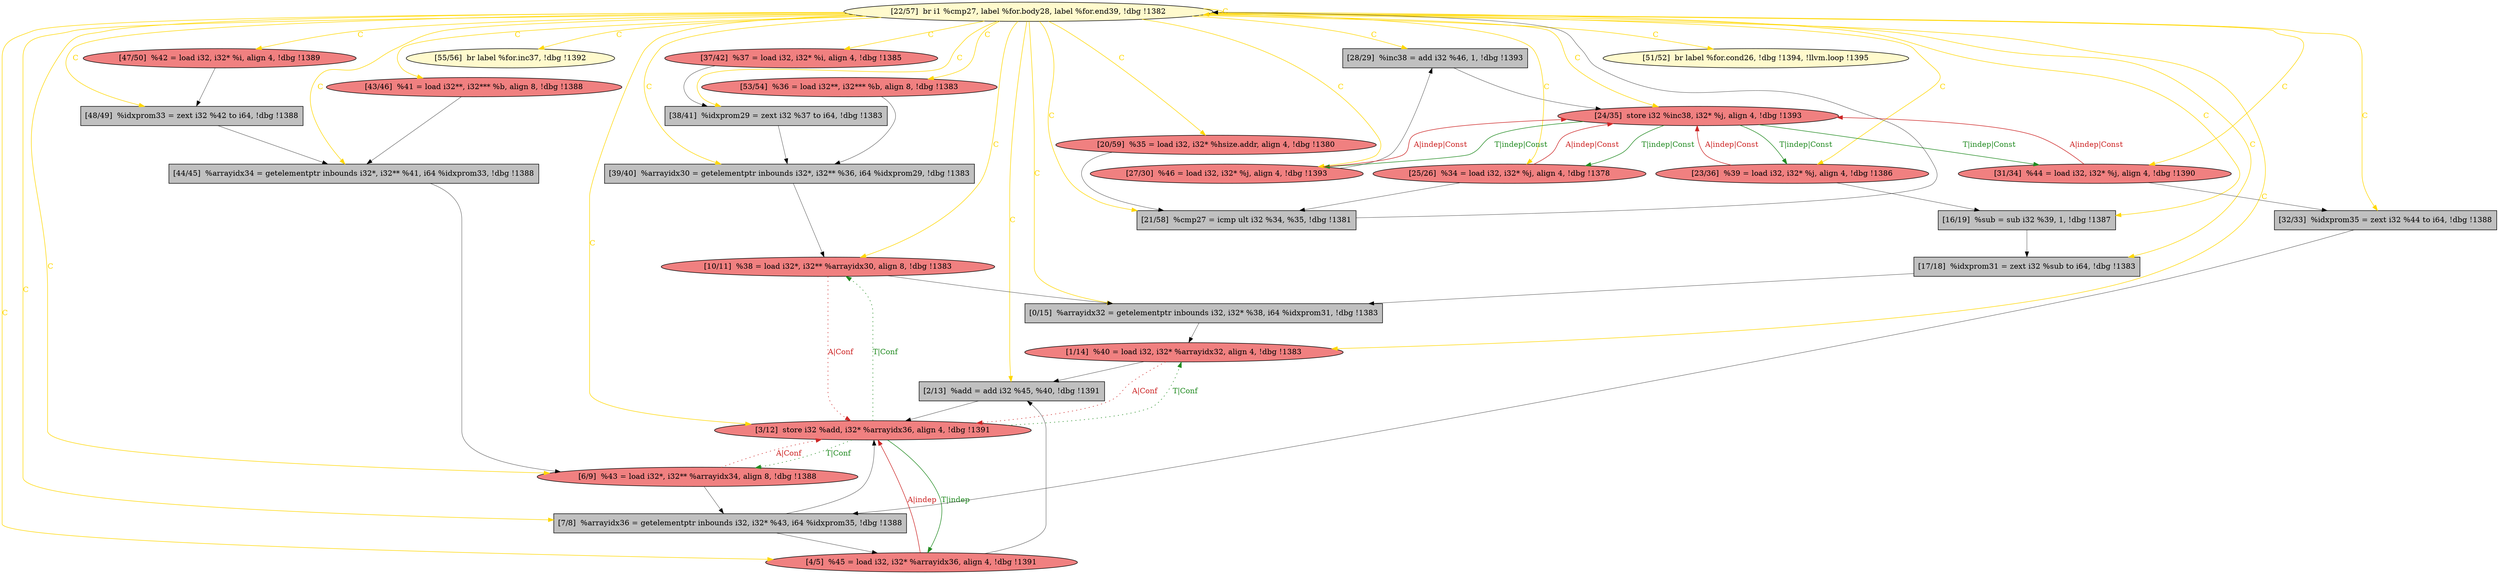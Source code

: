 
digraph G {


node1346 [fillcolor=grey,label="[39/40]  %arrayidx30 = getelementptr inbounds i32*, i32** %36, i64 %idxprom29, !dbg !1383",shape=rectangle,style=filled ]
node1342 [fillcolor=lightcoral,label="[1/14]  %40 = load i32, i32* %arrayidx32, align 4, !dbg !1383",shape=ellipse,style=filled ]
node1339 [fillcolor=grey,label="[28/29]  %inc38 = add i32 %46, 1, !dbg !1393",shape=rectangle,style=filled ]
node1341 [fillcolor=lemonchiffon,label="[22/57]  br i1 %cmp27, label %for.body28, label %for.end39, !dbg !1382",shape=ellipse,style=filled ]
node1338 [fillcolor=grey,label="[44/45]  %arrayidx34 = getelementptr inbounds i32*, i32** %41, i64 %idxprom33, !dbg !1388",shape=rectangle,style=filled ]
node1337 [fillcolor=lightcoral,label="[24/35]  store i32 %inc38, i32* %j, align 4, !dbg !1393",shape=ellipse,style=filled ]
node1336 [fillcolor=grey,label="[2/13]  %add = add i32 %45, %40, !dbg !1391",shape=rectangle,style=filled ]
node1334 [fillcolor=grey,label="[7/8]  %arrayidx36 = getelementptr inbounds i32, i32* %43, i64 %idxprom35, !dbg !1388",shape=rectangle,style=filled ]
node1333 [fillcolor=lemonchiffon,label="[55/56]  br label %for.inc37, !dbg !1392",shape=ellipse,style=filled ]
node1322 [fillcolor=grey,label="[17/18]  %idxprom31 = zext i32 %sub to i64, !dbg !1383",shape=rectangle,style=filled ]
node1344 [fillcolor=grey,label="[48/49]  %idxprom33 = zext i32 %42 to i64, !dbg !1388",shape=rectangle,style=filled ]
node1321 [fillcolor=lightcoral,label="[31/34]  %44 = load i32, i32* %j, align 4, !dbg !1390",shape=ellipse,style=filled ]
node1319 [fillcolor=lightcoral,label="[20/59]  %35 = load i32, i32* %hsize.addr, align 4, !dbg !1380",shape=ellipse,style=filled ]
node1326 [fillcolor=lightcoral,label="[37/42]  %37 = load i32, i32* %i, align 4, !dbg !1385",shape=ellipse,style=filled ]
node1332 [fillcolor=lightcoral,label="[4/5]  %45 = load i32, i32* %arrayidx36, align 4, !dbg !1391",shape=ellipse,style=filled ]
node1317 [fillcolor=grey,label="[0/15]  %arrayidx32 = getelementptr inbounds i32, i32* %38, i64 %idxprom31, !dbg !1383",shape=rectangle,style=filled ]
node1340 [fillcolor=lightcoral,label="[3/12]  store i32 %add, i32* %arrayidx36, align 4, !dbg !1391",shape=ellipse,style=filled ]
node1318 [fillcolor=grey,label="[16/19]  %sub = sub i32 %39, 1, !dbg !1387",shape=rectangle,style=filled ]
node1323 [fillcolor=grey,label="[21/58]  %cmp27 = icmp ult i32 %34, %35, !dbg !1381",shape=rectangle,style=filled ]
node1320 [fillcolor=lightcoral,label="[47/50]  %42 = load i32, i32* %i, align 4, !dbg !1389",shape=ellipse,style=filled ]
node1328 [fillcolor=lightcoral,label="[43/46]  %41 = load i32**, i32*** %b, align 8, !dbg !1388",shape=ellipse,style=filled ]
node1345 [fillcolor=lightcoral,label="[53/54]  %36 = load i32**, i32*** %b, align 8, !dbg !1383",shape=ellipse,style=filled ]
node1343 [fillcolor=grey,label="[32/33]  %idxprom35 = zext i32 %44 to i64, !dbg !1388",shape=rectangle,style=filled ]
node1325 [fillcolor=lightcoral,label="[23/36]  %39 = load i32, i32* %j, align 4, !dbg !1386",shape=ellipse,style=filled ]
node1324 [fillcolor=lemonchiffon,label="[51/52]  br label %for.cond26, !dbg !1394, !llvm.loop !1395",shape=ellipse,style=filled ]
node1327 [fillcolor=lightcoral,label="[27/30]  %46 = load i32, i32* %j, align 4, !dbg !1393",shape=ellipse,style=filled ]
node1329 [fillcolor=lightcoral,label="[10/11]  %38 = load i32*, i32** %arrayidx30, align 8, !dbg !1383",shape=ellipse,style=filled ]
node1335 [fillcolor=lightcoral,label="[25/26]  %34 = load i32, i32* %j, align 4, !dbg !1378",shape=ellipse,style=filled ]
node1330 [fillcolor=grey,label="[38/41]  %idxprom29 = zext i32 %37 to i64, !dbg !1383",shape=rectangle,style=filled ]
node1331 [fillcolor=lightcoral,label="[6/9]  %43 = load i32*, i32** %arrayidx34, align 8, !dbg !1388",shape=ellipse,style=filled ]

node1337->node1325 [style=solid,color=forestgreen,label="T|indep|Const",penwidth=1.0,fontcolor=forestgreen ]
node1346->node1329 [style=solid,color=black,label="",penwidth=0.5,fontcolor=black ]
node1329->node1317 [style=solid,color=black,label="",penwidth=0.5,fontcolor=black ]
node1325->node1318 [style=solid,color=black,label="",penwidth=0.5,fontcolor=black ]
node1335->node1323 [style=solid,color=black,label="",penwidth=0.5,fontcolor=black ]
node1338->node1331 [style=solid,color=black,label="",penwidth=0.5,fontcolor=black ]
node1326->node1330 [style=solid,color=black,label="",penwidth=0.5,fontcolor=black ]
node1335->node1337 [style=solid,color=firebrick3,label="A|indep|Const",penwidth=1.0,fontcolor=firebrick3 ]
node1339->node1337 [style=solid,color=black,label="",penwidth=0.5,fontcolor=black ]
node1323->node1341 [style=solid,color=black,label="",penwidth=0.5,fontcolor=black ]
node1337->node1327 [style=solid,color=forestgreen,label="T|indep|Const",penwidth=1.0,fontcolor=forestgreen ]
node1337->node1335 [style=solid,color=forestgreen,label="T|indep|Const",penwidth=1.0,fontcolor=forestgreen ]
node1321->node1343 [style=solid,color=black,label="",penwidth=0.5,fontcolor=black ]
node1334->node1340 [style=solid,color=black,label="",penwidth=0.5,fontcolor=black ]
node1334->node1332 [style=solid,color=black,label="",penwidth=0.5,fontcolor=black ]
node1332->node1340 [style=solid,color=firebrick3,label="A|indep",penwidth=1.0,fontcolor=firebrick3 ]
node1341->node1325 [style=solid,color=gold,label="C",penwidth=1.0,fontcolor=gold ]
node1318->node1322 [style=solid,color=black,label="",penwidth=0.5,fontcolor=black ]
node1341->node1332 [style=solid,color=gold,label="C",penwidth=1.0,fontcolor=gold ]
node1341->node1336 [style=solid,color=gold,label="C",penwidth=1.0,fontcolor=gold ]
node1320->node1344 [style=solid,color=black,label="",penwidth=0.5,fontcolor=black ]
node1327->node1339 [style=solid,color=black,label="",penwidth=0.5,fontcolor=black ]
node1317->node1342 [style=solid,color=black,label="",penwidth=0.5,fontcolor=black ]
node1341->node1322 [style=solid,color=gold,label="C",penwidth=1.0,fontcolor=gold ]
node1341->node1323 [style=solid,color=gold,label="C",penwidth=1.0,fontcolor=gold ]
node1342->node1336 [style=solid,color=black,label="",penwidth=0.5,fontcolor=black ]
node1341->node1326 [style=solid,color=gold,label="C",penwidth=1.0,fontcolor=gold ]
node1341->node1334 [style=solid,color=gold,label="C",penwidth=1.0,fontcolor=gold ]
node1341->node1329 [style=solid,color=gold,label="C",penwidth=1.0,fontcolor=gold ]
node1341->node1345 [style=solid,color=gold,label="C",penwidth=1.0,fontcolor=gold ]
node1341->node1342 [style=solid,color=gold,label="C",penwidth=1.0,fontcolor=gold ]
node1341->node1344 [style=solid,color=gold,label="C",penwidth=1.0,fontcolor=gold ]
node1341->node1317 [style=solid,color=gold,label="C",penwidth=1.0,fontcolor=gold ]
node1345->node1346 [style=solid,color=black,label="",penwidth=0.5,fontcolor=black ]
node1341->node1320 [style=solid,color=gold,label="C",penwidth=1.0,fontcolor=gold ]
node1341->node1330 [style=solid,color=gold,label="C",penwidth=1.0,fontcolor=gold ]
node1341->node1337 [style=solid,color=gold,label="C",penwidth=1.0,fontcolor=gold ]
node1328->node1338 [style=solid,color=black,label="",penwidth=0.5,fontcolor=black ]
node1341->node1321 [style=solid,color=gold,label="C",penwidth=1.0,fontcolor=gold ]
node1341->node1319 [style=solid,color=gold,label="C",penwidth=1.0,fontcolor=gold ]
node1341->node1340 [style=solid,color=gold,label="C",penwidth=1.0,fontcolor=gold ]
node1341->node1343 [style=solid,color=gold,label="C",penwidth=1.0,fontcolor=gold ]
node1341->node1331 [style=solid,color=gold,label="C",penwidth=1.0,fontcolor=gold ]
node1321->node1337 [style=solid,color=firebrick3,label="A|indep|Const",penwidth=1.0,fontcolor=firebrick3 ]
node1341->node1339 [style=solid,color=gold,label="C",penwidth=1.0,fontcolor=gold ]
node1341->node1327 [style=solid,color=gold,label="C",penwidth=1.0,fontcolor=gold ]
node1343->node1334 [style=solid,color=black,label="",penwidth=0.5,fontcolor=black ]
node1337->node1321 [style=solid,color=forestgreen,label="T|indep|Const",penwidth=1.0,fontcolor=forestgreen ]
node1341->node1338 [style=solid,color=gold,label="C",penwidth=1.0,fontcolor=gold ]
node1341->node1328 [style=solid,color=gold,label="C",penwidth=1.0,fontcolor=gold ]
node1340->node1332 [style=solid,color=forestgreen,label="T|indep",penwidth=1.0,fontcolor=forestgreen ]
node1331->node1340 [style=dotted,color=firebrick3,label="A|Conf",penwidth=1.0,fontcolor=firebrick3 ]
node1336->node1340 [style=solid,color=black,label="",penwidth=0.5,fontcolor=black ]
node1340->node1329 [style=dotted,color=forestgreen,label="T|Conf",penwidth=1.0,fontcolor=forestgreen ]
node1331->node1334 [style=solid,color=black,label="",penwidth=0.5,fontcolor=black ]
node1329->node1340 [style=dotted,color=firebrick3,label="A|Conf",penwidth=1.0,fontcolor=firebrick3 ]
node1344->node1338 [style=solid,color=black,label="",penwidth=0.5,fontcolor=black ]
node1340->node1342 [style=dotted,color=forestgreen,label="T|Conf",penwidth=1.0,fontcolor=forestgreen ]
node1319->node1323 [style=solid,color=black,label="",penwidth=0.5,fontcolor=black ]
node1341->node1333 [style=solid,color=gold,label="C",penwidth=1.0,fontcolor=gold ]
node1342->node1340 [style=dotted,color=firebrick3,label="A|Conf",penwidth=1.0,fontcolor=firebrick3 ]
node1332->node1336 [style=solid,color=black,label="",penwidth=0.5,fontcolor=black ]
node1325->node1337 [style=solid,color=firebrick3,label="A|indep|Const",penwidth=1.0,fontcolor=firebrick3 ]
node1341->node1335 [style=solid,color=gold,label="C",penwidth=1.0,fontcolor=gold ]
node1330->node1346 [style=solid,color=black,label="",penwidth=0.5,fontcolor=black ]
node1322->node1317 [style=solid,color=black,label="",penwidth=0.5,fontcolor=black ]
node1340->node1331 [style=dotted,color=forestgreen,label="T|Conf",penwidth=1.0,fontcolor=forestgreen ]
node1341->node1341 [style=solid,color=gold,label="C",penwidth=1.0,fontcolor=gold ]
node1341->node1318 [style=solid,color=gold,label="C",penwidth=1.0,fontcolor=gold ]
node1327->node1337 [style=solid,color=firebrick3,label="A|indep|Const",penwidth=1.0,fontcolor=firebrick3 ]
node1341->node1346 [style=solid,color=gold,label="C",penwidth=1.0,fontcolor=gold ]
node1341->node1324 [style=solid,color=gold,label="C",penwidth=1.0,fontcolor=gold ]


}
